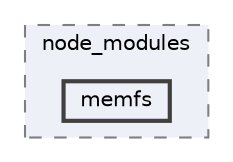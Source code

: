 digraph "pkiclassroomrescheduler/src/main/frontend/node_modules/memfs"
{
 // LATEX_PDF_SIZE
  bgcolor="transparent";
  edge [fontname=Helvetica,fontsize=10,labelfontname=Helvetica,labelfontsize=10];
  node [fontname=Helvetica,fontsize=10,shape=box,height=0.2,width=0.4];
  compound=true
  subgraph clusterdir_72953eda66ccb3a2722c28e1c3e6c23b {
    graph [ bgcolor="#edf0f7", pencolor="grey50", label="node_modules", fontname=Helvetica,fontsize=10 style="filled,dashed", URL="dir_72953eda66ccb3a2722c28e1c3e6c23b.html",tooltip=""]
  dir_f5020ff253b9dbf982ee9ca8a8a4cb33 [label="memfs", fillcolor="#edf0f7", color="grey25", style="filled,bold", URL="dir_f5020ff253b9dbf982ee9ca8a8a4cb33.html",tooltip=""];
  }
}
